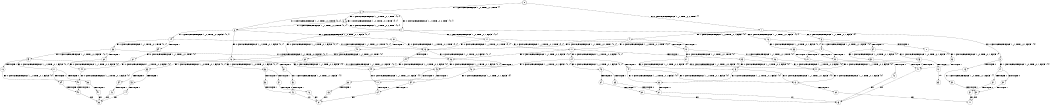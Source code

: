 digraph BCG {
size = "7, 10.5";
center = TRUE;
node [shape = circle];
0 [peripheries = 2];
0 -> 1 [label = "EX !0 !ATOMIC_EXCH_BRANCH (1, +1, TRUE, +0, 2, TRUE) !{}"];
0 -> 2 [label = "EX !1 !ATOMIC_EXCH_BRANCH (1, +0, TRUE, +0, 1, TRUE) !{}"];
1 -> 3 [label = "EX !0 !ATOMIC_EXCH_BRANCH (1, +1, TRUE, +0, 1, FALSE) !{0}"];
1 -> 4 [label = "EX !1 !ATOMIC_EXCH_BRANCH (1, +0, TRUE, +0, 1, FALSE) !{0}"];
1 -> 5 [label = "EX !0 !ATOMIC_EXCH_BRANCH (1, +1, TRUE, +0, 1, FALSE) !{0}"];
2 -> 6 [label = "EX !1 !ATOMIC_EXCH_BRANCH (1, +0, TRUE, +0, 1, TRUE) !{0, 1}"];
2 -> 7 [label = "EX !0 !ATOMIC_EXCH_BRANCH (1, +1, TRUE, +0, 2, TRUE) !{0, 1}"];
2 -> 8 [label = "EX !0 !ATOMIC_EXCH_BRANCH (1, +1, TRUE, +0, 2, TRUE) !{0, 1}"];
3 -> 9 [label = "EX !1 !ATOMIC_EXCH_BRANCH (1, +0, TRUE, +0, 1, FALSE) !{0}"];
3 -> 10 [label = "TERMINATE !0"];
4 -> 11 [label = "EX !0 !ATOMIC_EXCH_BRANCH (1, +1, TRUE, +0, 1, TRUE) !{0, 1}"];
4 -> 12 [label = "TERMINATE !1"];
4 -> 13 [label = "EX !0 !ATOMIC_EXCH_BRANCH (1, +1, TRUE, +0, 1, TRUE) !{0, 1}"];
5 -> 14 [label = "EX !1 !ATOMIC_EXCH_BRANCH (1, +0, TRUE, +0, 1, FALSE) !{0}"];
5 -> 15 [label = "TERMINATE !0"];
6 -> 6 [label = "EX !1 !ATOMIC_EXCH_BRANCH (1, +0, TRUE, +0, 1, TRUE) !{0, 1}"];
6 -> 7 [label = "EX !0 !ATOMIC_EXCH_BRANCH (1, +1, TRUE, +0, 2, TRUE) !{0, 1}"];
6 -> 8 [label = "EX !0 !ATOMIC_EXCH_BRANCH (1, +1, TRUE, +0, 2, TRUE) !{0, 1}"];
7 -> 16 [label = "EX !0 !ATOMIC_EXCH_BRANCH (1, +1, TRUE, +0, 1, FALSE) !{0, 1}"];
7 -> 17 [label = "EX !1 !ATOMIC_EXCH_BRANCH (1, +0, TRUE, +0, 1, FALSE) !{0, 1}"];
7 -> 18 [label = "EX !0 !ATOMIC_EXCH_BRANCH (1, +1, TRUE, +0, 1, FALSE) !{0, 1}"];
8 -> 19 [label = "EX !1 !ATOMIC_EXCH_BRANCH (1, +0, TRUE, +0, 1, FALSE) !{0, 1}"];
8 -> 18 [label = "EX !0 !ATOMIC_EXCH_BRANCH (1, +1, TRUE, +0, 1, FALSE) !{0, 1}"];
8 -> 20 [label = "EX !1 !ATOMIC_EXCH_BRANCH (1, +0, TRUE, +0, 1, FALSE) !{0, 1}"];
9 -> 21 [label = "TERMINATE !0"];
9 -> 22 [label = "TERMINATE !1"];
10 -> 23 [label = "EX !1 !ATOMIC_EXCH_BRANCH (1, +0, TRUE, +0, 1, FALSE) !{}"];
11 -> 24 [label = "EX !0 !ATOMIC_EXCH_BRANCH (1, +1, TRUE, +0, 2, FALSE) !{0, 1}"];
11 -> 25 [label = "TERMINATE !1"];
11 -> 26 [label = "EX !0 !ATOMIC_EXCH_BRANCH (1, +1, TRUE, +0, 2, FALSE) !{0, 1}"];
12 -> 27 [label = "EX !0 !ATOMIC_EXCH_BRANCH (1, +1, TRUE, +0, 1, TRUE) !{0}"];
12 -> 28 [label = "EX !0 !ATOMIC_EXCH_BRANCH (1, +1, TRUE, +0, 1, TRUE) !{0}"];
13 -> 26 [label = "EX !0 !ATOMIC_EXCH_BRANCH (1, +1, TRUE, +0, 2, FALSE) !{0, 1}"];
13 -> 29 [label = "TERMINATE !1"];
14 -> 30 [label = "TERMINATE !0"];
14 -> 31 [label = "TERMINATE !1"];
15 -> 32 [label = "EX !1 !ATOMIC_EXCH_BRANCH (1, +0, TRUE, +0, 1, FALSE) !{}"];
16 -> 33 [label = "EX !1 !ATOMIC_EXCH_BRANCH (1, +0, TRUE, +0, 1, FALSE) !{0, 1}"];
16 -> 34 [label = "TERMINATE !0"];
17 -> 11 [label = "EX !0 !ATOMIC_EXCH_BRANCH (1, +1, TRUE, +0, 1, TRUE) !{0, 1}"];
17 -> 12 [label = "TERMINATE !1"];
17 -> 13 [label = "EX !0 !ATOMIC_EXCH_BRANCH (1, +1, TRUE, +0, 1, TRUE) !{0, 1}"];
18 -> 35 [label = "EX !1 !ATOMIC_EXCH_BRANCH (1, +0, TRUE, +0, 1, FALSE) !{0, 1}"];
18 -> 36 [label = "EX !1 !ATOMIC_EXCH_BRANCH (1, +0, TRUE, +0, 1, FALSE) !{0, 1}"];
18 -> 37 [label = "TERMINATE !0"];
19 -> 38 [label = "EX !0 !ATOMIC_EXCH_BRANCH (1, +1, TRUE, +0, 1, TRUE) !{0, 1}"];
19 -> 39 [label = "TERMINATE !1"];
19 -> 13 [label = "EX !0 !ATOMIC_EXCH_BRANCH (1, +1, TRUE, +0, 1, TRUE) !{0, 1}"];
20 -> 13 [label = "EX !0 !ATOMIC_EXCH_BRANCH (1, +1, TRUE, +0, 1, TRUE) !{0, 1}"];
20 -> 40 [label = "TERMINATE !1"];
21 -> 41 [label = "TERMINATE !1"];
22 -> 42 [label = "TERMINATE !0"];
23 -> 41 [label = "TERMINATE !1"];
24 -> 43 [label = "EX !0 !ATOMIC_EXCH_BRANCH (1, +1, TRUE, +0, 1, FALSE) !{0, 1}"];
24 -> 44 [label = "TERMINATE !1"];
24 -> 45 [label = "EX !0 !ATOMIC_EXCH_BRANCH (1, +1, TRUE, +0, 1, FALSE) !{0, 1}"];
25 -> 46 [label = "EX !0 !ATOMIC_EXCH_BRANCH (1, +1, TRUE, +0, 2, FALSE) !{0}"];
25 -> 47 [label = "EX !0 !ATOMIC_EXCH_BRANCH (1, +1, TRUE, +0, 2, FALSE) !{0}"];
26 -> 45 [label = "EX !0 !ATOMIC_EXCH_BRANCH (1, +1, TRUE, +0, 1, FALSE) !{0, 1}"];
26 -> 48 [label = "TERMINATE !1"];
27 -> 46 [label = "EX !0 !ATOMIC_EXCH_BRANCH (1, +1, TRUE, +0, 2, FALSE) !{0}"];
27 -> 47 [label = "EX !0 !ATOMIC_EXCH_BRANCH (1, +1, TRUE, +0, 2, FALSE) !{0}"];
28 -> 47 [label = "EX !0 !ATOMIC_EXCH_BRANCH (1, +1, TRUE, +0, 2, FALSE) !{0}"];
29 -> 49 [label = "EX !0 !ATOMIC_EXCH_BRANCH (1, +1, TRUE, +0, 2, FALSE) !{0}"];
30 -> 50 [label = "TERMINATE !1"];
31 -> 51 [label = "TERMINATE !0"];
32 -> 50 [label = "TERMINATE !1"];
33 -> 21 [label = "TERMINATE !0"];
33 -> 22 [label = "TERMINATE !1"];
34 -> 52 [label = "EX !1 !ATOMIC_EXCH_BRANCH (1, +0, TRUE, +0, 1, FALSE) !{1}"];
34 -> 53 [label = "EX !1 !ATOMIC_EXCH_BRANCH (1, +0, TRUE, +0, 1, FALSE) !{1}"];
35 -> 54 [label = "TERMINATE !0"];
35 -> 55 [label = "TERMINATE !1"];
36 -> 56 [label = "TERMINATE !0"];
36 -> 57 [label = "TERMINATE !1"];
37 -> 58 [label = "EX !1 !ATOMIC_EXCH_BRANCH (1, +0, TRUE, +0, 1, FALSE) !{1}"];
38 -> 59 [label = "EX !0 !ATOMIC_EXCH_BRANCH (1, +1, TRUE, +0, 2, FALSE) !{0, 1}"];
38 -> 60 [label = "TERMINATE !1"];
38 -> 26 [label = "EX !0 !ATOMIC_EXCH_BRANCH (1, +1, TRUE, +0, 2, FALSE) !{0, 1}"];
39 -> 61 [label = "EX !0 !ATOMIC_EXCH_BRANCH (1, +1, TRUE, +0, 1, TRUE) !{0}"];
40 -> 62 [label = "EX !0 !ATOMIC_EXCH_BRANCH (1, +1, TRUE, +0, 1, TRUE) !{0}"];
41 -> 63 [label = "exit"];
42 -> 63 [label = "exit"];
43 -> 64 [label = "TERMINATE !0"];
43 -> 65 [label = "TERMINATE !1"];
44 -> 66 [label = "EX !0 !ATOMIC_EXCH_BRANCH (1, +1, TRUE, +0, 1, FALSE) !{0}"];
44 -> 67 [label = "EX !0 !ATOMIC_EXCH_BRANCH (1, +1, TRUE, +0, 1, FALSE) !{0}"];
45 -> 68 [label = "TERMINATE !0"];
45 -> 69 [label = "TERMINATE !1"];
46 -> 66 [label = "EX !0 !ATOMIC_EXCH_BRANCH (1, +1, TRUE, +0, 1, FALSE) !{0}"];
46 -> 67 [label = "EX !0 !ATOMIC_EXCH_BRANCH (1, +1, TRUE, +0, 1, FALSE) !{0}"];
47 -> 67 [label = "EX !0 !ATOMIC_EXCH_BRANCH (1, +1, TRUE, +0, 1, FALSE) !{0}"];
48 -> 70 [label = "EX !0 !ATOMIC_EXCH_BRANCH (1, +1, TRUE, +0, 1, FALSE) !{0}"];
49 -> 70 [label = "EX !0 !ATOMIC_EXCH_BRANCH (1, +1, TRUE, +0, 1, FALSE) !{0}"];
50 -> 71 [label = "exit"];
51 -> 71 [label = "exit"];
52 -> 41 [label = "TERMINATE !1"];
53 -> 72 [label = "TERMINATE !1"];
54 -> 73 [label = "TERMINATE !1"];
55 -> 74 [label = "TERMINATE !0"];
56 -> 75 [label = "TERMINATE !1"];
57 -> 76 [label = "TERMINATE !0"];
58 -> 75 [label = "TERMINATE !1"];
59 -> 77 [label = "EX !0 !ATOMIC_EXCH_BRANCH (1, +1, TRUE, +0, 1, FALSE) !{0, 1}"];
59 -> 78 [label = "TERMINATE !1"];
59 -> 45 [label = "EX !0 !ATOMIC_EXCH_BRANCH (1, +1, TRUE, +0, 1, FALSE) !{0, 1}"];
60 -> 79 [label = "EX !0 !ATOMIC_EXCH_BRANCH (1, +1, TRUE, +0, 2, FALSE) !{0}"];
61 -> 79 [label = "EX !0 !ATOMIC_EXCH_BRANCH (1, +1, TRUE, +0, 2, FALSE) !{0}"];
62 -> 49 [label = "EX !0 !ATOMIC_EXCH_BRANCH (1, +1, TRUE, +0, 2, FALSE) !{0}"];
64 -> 80 [label = "TERMINATE !1"];
65 -> 81 [label = "TERMINATE !0"];
66 -> 81 [label = "TERMINATE !0"];
67 -> 82 [label = "TERMINATE !0"];
68 -> 83 [label = "TERMINATE !1"];
69 -> 84 [label = "TERMINATE !0"];
70 -> 84 [label = "TERMINATE !0"];
72 -> 85 [label = "exit"];
73 -> 86 [label = "exit"];
74 -> 86 [label = "exit"];
75 -> 87 [label = "exit"];
76 -> 87 [label = "exit"];
77 -> 88 [label = "TERMINATE !0"];
77 -> 89 [label = "TERMINATE !1"];
78 -> 90 [label = "EX !0 !ATOMIC_EXCH_BRANCH (1, +1, TRUE, +0, 1, FALSE) !{0}"];
79 -> 90 [label = "EX !0 !ATOMIC_EXCH_BRANCH (1, +1, TRUE, +0, 1, FALSE) !{0}"];
80 -> 63 [label = "exit"];
81 -> 63 [label = "exit"];
82 -> 71 [label = "exit"];
83 -> 87 [label = "exit"];
84 -> 87 [label = "exit"];
88 -> 91 [label = "TERMINATE !1"];
89 -> 92 [label = "TERMINATE !0"];
90 -> 92 [label = "TERMINATE !0"];
91 -> 86 [label = "exit"];
92 -> 86 [label = "exit"];
}
